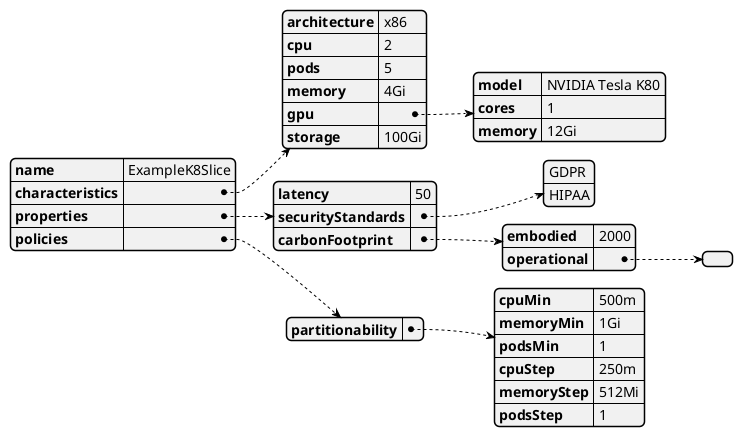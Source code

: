 @startjson
{
    "name": "ExampleK8Slice",
    "characteristics": {
        "architecture": "x86",
        "cpu": "2",
        "pods": "5",
        "memory": "4Gi",
        "gpu": {
            "model": "NVIDIA Tesla K80",
            "cores": "1",
            "memory": "12Gi"
        },
        "storage": "100Gi"
    },
    "properties": {
        "latency": 50,
        "securityStandards": [
            "GDPR",
            "HIPAA"
        ],
        "carbonFootprint": {
            "embodied": 2000,
            "operational": []
        }
    },
    "policies": {
        "partitionability": {
            "cpuMin": "500m",
            "memoryMin": "1Gi",
            "podsMin": "1",
            "cpuStep": "250m",
            "memoryStep": "512Mi",
            "podsStep": "1"
        }
    }
}

@endjson
